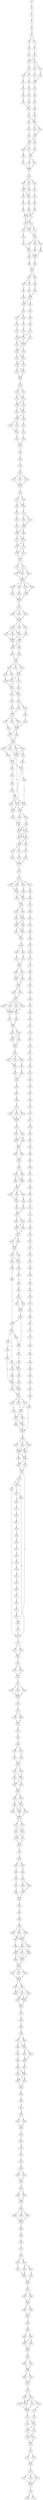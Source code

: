 strict digraph  {
	S0 -> S1 [ label = C ];
	S1 -> S2 [ label = T ];
	S2 -> S3 [ label = T ];
	S3 -> S4 [ label = C ];
	S4 -> S5 [ label = C ];
	S5 -> S6 [ label = A ];
	S5 -> S7 [ label = T ];
	S6 -> S8 [ label = A ];
	S7 -> S9 [ label = T ];
	S8 -> S10 [ label = A ];
	S9 -> S11 [ label = C ];
	S10 -> S12 [ label = A ];
	S11 -> S13 [ label = T ];
	S11 -> S12 [ label = A ];
	S12 -> S14 [ label = A ];
	S13 -> S15 [ label = T ];
	S13 -> S16 [ label = C ];
	S14 -> S17 [ label = A ];
	S14 -> S18 [ label = G ];
	S15 -> S19 [ label = C ];
	S16 -> S20 [ label = T ];
	S17 -> S21 [ label = A ];
	S18 -> S22 [ label = T ];
	S19 -> S23 [ label = C ];
	S20 -> S23 [ label = C ];
	S21 -> S24 [ label = A ];
	S22 -> S25 [ label = G ];
	S23 -> S26 [ label = T ];
	S24 -> S27 [ label = A ];
	S25 -> S28 [ label = G ];
	S26 -> S29 [ label = T ];
	S27 -> S30 [ label = T ];
	S28 -> S31 [ label = A ];
	S29 -> S32 [ label = C ];
	S30 -> S33 [ label = T ];
	S31 -> S33 [ label = T ];
	S32 -> S34 [ label = A ];
	S33 -> S35 [ label = T ];
	S34 -> S36 [ label = A ];
	S35 -> S37 [ label = T ];
	S35 -> S38 [ label = G ];
	S36 -> S38 [ label = G ];
	S37 -> S39 [ label = T ];
	S38 -> S40 [ label = G ];
	S38 -> S41 [ label = C ];
	S39 -> S42 [ label = T ];
	S40 -> S43 [ label = C ];
	S41 -> S43 [ label = C ];
	S42 -> S44 [ label = T ];
	S43 -> S44 [ label = T ];
	S43 -> S45 [ label = A ];
	S44 -> S46 [ label = G ];
	S44 -> S47 [ label = T ];
	S45 -> S48 [ label = C ];
	S46 -> S49 [ label = G ];
	S47 -> S50 [ label = C ];
	S48 -> S50 [ label = C ];
	S49 -> S51 [ label = C ];
	S50 -> S52 [ label = A ];
	S50 -> S53 [ label = G ];
	S51 -> S54 [ label = T ];
	S52 -> S54 [ label = T ];
	S53 -> S54 [ label = T ];
	S54 -> S55 [ label = C ];
	S55 -> S56 [ label = A ];
	S55 -> S57 [ label = C ];
	S55 -> S58 [ label = T ];
	S56 -> S59 [ label = T ];
	S57 -> S59 [ label = T ];
	S57 -> S60 [ label = C ];
	S58 -> S61 [ label = G ];
	S59 -> S62 [ label = T ];
	S59 -> S63 [ label = C ];
	S60 -> S62 [ label = T ];
	S61 -> S64 [ label = A ];
	S62 -> S65 [ label = G ];
	S63 -> S66 [ label = A ];
	S64 -> S67 [ label = C ];
	S65 -> S68 [ label = G ];
	S66 -> S69 [ label = T ];
	S67 -> S70 [ label = C ];
	S68 -> S71 [ label = G ];
	S68 -> S72 [ label = A ];
	S69 -> S71 [ label = G ];
	S70 -> S71 [ label = G ];
	S71 -> S73 [ label = A ];
	S71 -> S74 [ label = G ];
	S72 -> S73 [ label = A ];
	S73 -> S75 [ label = G ];
	S73 -> S76 [ label = A ];
	S74 -> S77 [ label = T ];
	S74 -> S75 [ label = G ];
	S75 -> S78 [ label = G ];
	S76 -> S79 [ label = T ];
	S77 -> S78 [ label = G ];
	S78 -> S80 [ label = A ];
	S78 -> S81 [ label = C ];
	S78 -> S82 [ label = G ];
	S79 -> S83 [ label = T ];
	S80 -> S84 [ label = A ];
	S81 -> S85 [ label = C ];
	S82 -> S86 [ label = G ];
	S83 -> S85 [ label = C ];
	S84 -> S87 [ label = A ];
	S85 -> S88 [ label = C ];
	S85 -> S87 [ label = A ];
	S86 -> S87 [ label = A ];
	S87 -> S89 [ label = T ];
	S88 -> S90 [ label = C ];
	S89 -> S91 [ label = T ];
	S90 -> S91 [ label = T ];
	S91 -> S92 [ label = C ];
	S91 -> S93 [ label = T ];
	S92 -> S94 [ label = A ];
	S92 -> S95 [ label = T ];
	S93 -> S96 [ label = G ];
	S94 -> S97 [ label = T ];
	S95 -> S98 [ label = G ];
	S96 -> S99 [ label = C ];
	S97 -> S100 [ label = T ];
	S98 -> S101 [ label = C ];
	S99 -> S100 [ label = T ];
	S100 -> S102 [ label = C ];
	S100 -> S103 [ label = A ];
	S101 -> S103 [ label = A ];
	S102 -> S104 [ label = T ];
	S103 -> S105 [ label = A ];
	S104 -> S106 [ label = G ];
	S105 -> S107 [ label = T ];
	S105 -> S108 [ label = C ];
	S106 -> S109 [ label = C ];
	S107 -> S110 [ label = T ];
	S108 -> S111 [ label = A ];
	S109 -> S112 [ label = A ];
	S110 -> S113 [ label = C ];
	S111 -> S114 [ label = G ];
	S112 -> S115 [ label = C ];
	S112 -> S116 [ label = A ];
	S113 -> S116 [ label = A ];
	S114 -> S117 [ label = G ];
	S115 -> S118 [ label = C ];
	S116 -> S119 [ label = G ];
	S116 -> S118 [ label = C ];
	S117 -> S118 [ label = C ];
	S118 -> S120 [ label = A ];
	S118 -> S121 [ label = G ];
	S119 -> S121 [ label = G ];
	S120 -> S122 [ label = G ];
	S121 -> S123 [ label = C ];
	S121 -> S122 [ label = G ];
	S122 -> S124 [ label = G ];
	S122 -> S125 [ label = A ];
	S123 -> S124 [ label = G ];
	S124 -> S126 [ label = C ];
	S124 -> S127 [ label = G ];
	S125 -> S127 [ label = G ];
	S126 -> S128 [ label = A ];
	S127 -> S128 [ label = A ];
	S128 -> S129 [ label = G ];
	S129 -> S130 [ label = A ];
	S129 -> S131 [ label = C ];
	S130 -> S132 [ label = G ];
	S130 -> S133 [ label = A ];
	S131 -> S132 [ label = G ];
	S132 -> S134 [ label = G ];
	S132 -> S135 [ label = A ];
	S133 -> S134 [ label = G ];
	S134 -> S136 [ label = A ];
	S134 -> S137 [ label = G ];
	S135 -> S137 [ label = G ];
	S136 -> S138 [ label = A ];
	S137 -> S139 [ label = G ];
	S137 -> S138 [ label = A ];
	S138 -> S140 [ label = C ];
	S138 -> S141 [ label = T ];
	S139 -> S142 [ label = A ];
	S140 -> S143 [ label = C ];
	S141 -> S143 [ label = C ];
	S142 -> S144 [ label = A ];
	S143 -> S145 [ label = A ];
	S144 -> S146 [ label = C ];
	S145 -> S147 [ label = A ];
	S146 -> S147 [ label = A ];
	S147 -> S148 [ label = G ];
	S148 -> S149 [ label = G ];
	S149 -> S150 [ label = C ];
	S150 -> S151 [ label = A ];
	S151 -> S152 [ label = G ];
	S151 -> S153 [ label = T ];
	S151 -> S154 [ label = A ];
	S152 -> S155 [ label = G ];
	S153 -> S155 [ label = G ];
	S154 -> S155 [ label = G ];
	S155 -> S156 [ label = A ];
	S156 -> S157 [ label = T ];
	S156 -> S158 [ label = A ];
	S157 -> S159 [ label = G ];
	S157 -> S160 [ label = T ];
	S158 -> S159 [ label = G ];
	S159 -> S161 [ label = A ];
	S160 -> S162 [ label = G ];
	S161 -> S163 [ label = A ];
	S161 -> S164 [ label = G ];
	S162 -> S165 [ label = C ];
	S163 -> S166 [ label = G ];
	S164 -> S166 [ label = G ];
	S165 -> S167 [ label = T ];
	S166 -> S168 [ label = A ];
	S166 -> S169 [ label = G ];
	S167 -> S168 [ label = A ];
	S168 -> S170 [ label = A ];
	S168 -> S171 [ label = G ];
	S169 -> S170 [ label = A ];
	S170 -> S172 [ label = G ];
	S170 -> S173 [ label = A ];
	S171 -> S172 [ label = G ];
	S172 -> S174 [ label = T ];
	S173 -> S174 [ label = T ];
	S173 -> S175 [ label = C ];
	S174 -> S176 [ label = T ];
	S175 -> S176 [ label = T ];
	S176 -> S177 [ label = G ];
	S176 -> S178 [ label = A ];
	S177 -> S179 [ label = C ];
	S177 -> S180 [ label = T ];
	S177 -> S181 [ label = G ];
	S178 -> S180 [ label = T ];
	S179 -> S182 [ label = T ];
	S180 -> S182 [ label = T ];
	S181 -> S182 [ label = T ];
	S182 -> S183 [ label = T ];
	S182 -> S184 [ label = A ];
	S182 -> S185 [ label = G ];
	S182 -> S186 [ label = C ];
	S183 -> S187 [ label = G ];
	S184 -> S188 [ label = T ];
	S185 -> S189 [ label = A ];
	S186 -> S188 [ label = T ];
	S187 -> S190 [ label = T ];
	S188 -> S190 [ label = T ];
	S189 -> S190 [ label = T ];
	S190 -> S191 [ label = G ];
	S191 -> S192 [ label = C ];
	S191 -> S193 [ label = A ];
	S191 -> S194 [ label = T ];
	S192 -> S195 [ label = T ];
	S193 -> S195 [ label = T ];
	S194 -> S195 [ label = T ];
	S195 -> S196 [ label = T ];
	S195 -> S197 [ label = A ];
	S195 -> S198 [ label = C ];
	S196 -> S199 [ label = G ];
	S196 -> S200 [ label = C ];
	S196 -> S201 [ label = T ];
	S197 -> S202 [ label = A ];
	S198 -> S199 [ label = G ];
	S199 -> S203 [ label = T ];
	S199 -> S204 [ label = C ];
	S200 -> S203 [ label = T ];
	S201 -> S203 [ label = T ];
	S202 -> S204 [ label = C ];
	S203 -> S205 [ label = G ];
	S204 -> S206 [ label = T ];
	S204 -> S205 [ label = G ];
	S205 -> S207 [ label = C ];
	S206 -> S208 [ label = T ];
	S207 -> S209 [ label = T ];
	S208 -> S209 [ label = T ];
	S209 -> S210 [ label = C ];
	S209 -> S211 [ label = T ];
	S209 -> S212 [ label = G ];
	S210 -> S213 [ label = G ];
	S210 -> S214 [ label = C ];
	S211 -> S215 [ label = T ];
	S212 -> S215 [ label = T ];
	S213 -> S216 [ label = C ];
	S214 -> S217 [ label = T ];
	S215 -> S216 [ label = C ];
	S215 -> S218 [ label = G ];
	S216 -> S219 [ label = T ];
	S217 -> S219 [ label = T ];
	S218 -> S220 [ label = C ];
	S219 -> S221 [ label = C ];
	S219 -> S222 [ label = T ];
	S220 -> S221 [ label = C ];
	S221 -> S223 [ label = T ];
	S222 -> S224 [ label = C ];
	S223 -> S225 [ label = C ];
	S223 -> S226 [ label = G ];
	S224 -> S227 [ label = A ];
	S225 -> S228 [ label = A ];
	S226 -> S229 [ label = G ];
	S227 -> S228 [ label = A ];
	S228 -> S230 [ label = G ];
	S228 -> S231 [ label = A ];
	S228 -> S232 [ label = C ];
	S229 -> S233 [ label = T ];
	S230 -> S234 [ label = C ];
	S231 -> S235 [ label = A ];
	S232 -> S234 [ label = C ];
	S233 -> S234 [ label = C ];
	S234 -> S236 [ label = T ];
	S234 -> S237 [ label = C ];
	S235 -> S237 [ label = C ];
	S236 -> S238 [ label = T ];
	S237 -> S238 [ label = T ];
	S238 -> S239 [ label = G ];
	S238 -> S240 [ label = T ];
	S238 -> S241 [ label = C ];
	S238 -> S242 [ label = A ];
	S239 -> S243 [ label = C ];
	S239 -> S244 [ label = T ];
	S240 -> S245 [ label = G ];
	S241 -> S243 [ label = C ];
	S242 -> S243 [ label = C ];
	S243 -> S246 [ label = T ];
	S243 -> S247 [ label = T ];
	S244 -> S248 [ label = C ];
	S245 -> S247 [ label = T ];
	S246 -> S249 [ label = G ];
	S246 -> S250 [ label = T ];
	S247 -> S251 [ label = T ];
	S247 -> S252 [ label = G ];
	S248 -> S252 [ label = G ];
	S249 -> S253 [ label = A ];
	S249 -> S254 [ label = C ];
	S250 -> S255 [ label = T ];
	S251 -> S256 [ label = T ];
	S252 -> S257 [ label = A ];
	S252 -> S258 [ label = G ];
	S253 -> S259 [ label = C ];
	S254 -> S260 [ label = T ];
	S255 -> S260 [ label = T ];
	S256 -> S261 [ label = T ];
	S257 -> S262 [ label = A ];
	S257 -> S246 [ label = T ];
	S257 -> S263 [ label = C ];
	S258 -> S263 [ label = C ];
	S259 -> S264 [ label = C ];
	S259 -> S265 [ label = T ];
	S260 -> S264 [ label = C ];
	S260 -> S265 [ label = T ];
	S261 -> S266 [ label = A ];
	S262 -> S250 [ label = T ];
	S263 -> S249 [ label = G ];
	S264 -> S267 [ label = T ];
	S264 -> S268 [ label = G ];
	S265 -> S268 [ label = G ];
	S265 -> S267 [ label = T ];
	S266 -> S257 [ label = A ];
	S267 -> S269 [ label = T ];
	S268 -> S269 [ label = T ];
	S268 -> S270 [ label = A ];
	S269 -> S271 [ label = C ];
	S269 -> S272 [ label = T ];
	S270 -> S273 [ label = A ];
	S271 -> S274 [ label = T ];
	S272 -> S275 [ label = G ];
	S273 -> S276 [ label = A ];
	S274 -> S277 [ label = C ];
	S275 -> S277 [ label = C ];
	S276 -> S277 [ label = C ];
	S277 -> S278 [ label = A ];
	S278 -> S279 [ label = G ];
	S279 -> S280 [ label = G ];
	S279 -> S281 [ label = A ];
	S279 -> S282 [ label = N ];
	S279 -> S283 [ label = C ];
	S280 -> S284 [ label = G ];
	S281 -> S284 [ label = G ];
	S282 -> S285 [ label = N ];
	S283 -> S286 [ label = T ];
	S284 -> S287 [ label = G ];
	S284 -> S288 [ label = T ];
	S285 -> S289 [ label = N ];
	S286 -> S287 [ label = G ];
	S287 -> S290 [ label = C ];
	S288 -> S290 [ label = C ];
	S289 -> S291 [ label = N ];
	S290 -> S292 [ label = C ];
	S290 -> S293 [ label = G ];
	S291 -> S294 [ label = N ];
	S292 -> S295 [ label = T ];
	S292 -> S296 [ label = A ];
	S293 -> S296 [ label = A ];
	S294 -> S297 [ label = N ];
	S295 -> S298 [ label = C ];
	S296 -> S298 [ label = C ];
	S296 -> S299 [ label = A ];
	S297 -> S300 [ label = N ];
	S298 -> S301 [ label = T ];
	S298 -> S302 [ label = C ];
	S299 -> S301 [ label = T ];
	S300 -> S303 [ label = N ];
	S301 -> S304 [ label = C ];
	S302 -> S304 [ label = C ];
	S303 -> S305 [ label = N ];
	S304 -> S306 [ label = C ];
	S305 -> S307 [ label = N ];
	S306 -> S308 [ label = G ];
	S306 -> S309 [ label = T ];
	S307 -> S310 [ label = N ];
	S308 -> S311 [ label = A ];
	S309 -> S312 [ label = G ];
	S310 -> S313 [ label = N ];
	S311 -> S314 [ label = T ];
	S312 -> S314 [ label = T ];
	S313 -> S315 [ label = N ];
	S314 -> S316 [ label = T ];
	S314 -> S317 [ label = C ];
	S315 -> S318 [ label = N ];
	S316 -> S319 [ label = C ];
	S317 -> S319 [ label = C ];
	S317 -> S320 [ label = A ];
	S318 -> S321 [ label = N ];
	S319 -> S322 [ label = T ];
	S320 -> S322 [ label = T ];
	S321 -> S323 [ label = N ];
	S322 -> S324 [ label = G ];
	S322 -> S325 [ label = C ];
	S323 -> S326 [ label = N ];
	S324 -> S327 [ label = A ];
	S325 -> S327 [ label = A ];
	S326 -> S328 [ label = N ];
	S327 -> S329 [ label = T ];
	S327 -> S330 [ label = C ];
	S327 -> S331 [ label = G ];
	S327 -> S332 [ label = A ];
	S328 -> S333 [ label = N ];
	S329 -> S334 [ label = G ];
	S330 -> S335 [ label = A ];
	S330 -> S334 [ label = G ];
	S331 -> S334 [ label = G ];
	S332 -> S334 [ label = G ];
	S333 -> S336 [ label = N ];
	S334 -> S337 [ label = G ];
	S335 -> S338 [ label = C ];
	S336 -> S339 [ label = N ];
	S337 -> S340 [ label = A ];
	S338 -> S340 [ label = A ];
	S339 -> S341 [ label = N ];
	S340 -> S342 [ label = A ];
	S340 -> S343 [ label = G ];
	S341 -> S344 [ label = N ];
	S342 -> S345 [ label = A ];
	S343 -> S346 [ label = G ];
	S343 -> S345 [ label = A ];
	S344 -> S347 [ label = N ];
	S345 -> S348 [ label = A ];
	S346 -> S348 [ label = A ];
	S347 -> S349 [ label = N ];
	S348 -> S350 [ label = G ];
	S349 -> S351 [ label = N ];
	S350 -> S352 [ label = C ];
	S350 -> S353 [ label = G ];
	S350 -> S354 [ label = T ];
	S351 -> S355 [ label = N ];
	S352 -> S356 [ label = A ];
	S353 -> S356 [ label = A ];
	S354 -> S357 [ label = T ];
	S355 -> S358 [ label = N ];
	S356 -> S359 [ label = G ];
	S357 -> S360 [ label = T ];
	S358 -> S361 [ label = N ];
	S359 -> S362 [ label = G ];
	S360 -> S362 [ label = G ];
	S361 -> S363 [ label = N ];
	S362 -> S364 [ label = C ];
	S363 -> S365 [ label = N ];
	S364 -> S366 [ label = C ];
	S365 -> S367 [ label = N ];
	S366 -> S368 [ label = A ];
	S367 -> S369 [ label = N ];
	S368 -> S370 [ label = A ];
	S369 -> S371 [ label = N ];
	S370 -> S372 [ label = A ];
	S370 -> S373 [ label = C ];
	S370 -> S374 [ label = G ];
	S371 -> S375 [ label = N ];
	S372 -> S376 [ label = C ];
	S373 -> S376 [ label = C ];
	S374 -> S376 [ label = C ];
	S375 -> S377 [ label = N ];
	S376 -> S378 [ label = A ];
	S377 -> S379 [ label = N ];
	S378 -> S380 [ label = A ];
	S378 -> S381 [ label = G ];
	S379 -> S382 [ label = N ];
	S380 -> S383 [ label = C ];
	S381 -> S384 [ label = A ];
	S381 -> S383 [ label = C ];
	S382 -> S385 [ label = N ];
	S383 -> S386 [ label = T ];
	S384 -> S386 [ label = T ];
	S385 -> S387 [ label = N ];
	S386 -> S388 [ label = C ];
	S386 -> S389 [ label = T ];
	S387 -> S390 [ label = N ];
	S388 -> S391 [ label = C ];
	S389 -> S391 [ label = C ];
	S390 -> S392 [ label = N ];
	S391 -> S393 [ label = T ];
	S392 -> S394 [ label = N ];
	S393 -> S395 [ label = G ];
	S393 -> S396 [ label = T ];
	S394 -> S397 [ label = N ];
	S395 -> S398 [ label = A ];
	S395 -> S399 [ label = C ];
	S396 -> S399 [ label = C ];
	S397 -> S400 [ label = N ];
	S398 -> S401 [ label = G ];
	S399 -> S401 [ label = G ];
	S400 -> S402 [ label = N ];
	S401 -> S403 [ label = G ];
	S401 -> S404 [ label = C ];
	S401 -> S405 [ label = A ];
	S402 -> S406 [ label = N ];
	S403 -> S407 [ label = T ];
	S404 -> S408 [ label = A ];
	S405 -> S407 [ label = T ];
	S406 -> S409 [ label = N ];
	S407 -> S410 [ label = C ];
	S408 -> S411 [ label = G ];
	S409 -> S412 [ label = N ];
	S410 -> S413 [ label = C ];
	S411 -> S413 [ label = C ];
	S412 -> S414 [ label = N ];
	S413 -> S415 [ label = C ];
	S413 -> S416 [ label = A ];
	S414 -> S417 [ label = N ];
	S415 -> S418 [ label = G ];
	S416 -> S419 [ label = A ];
	S416 -> S418 [ label = G ];
	S417 -> S420 [ label = N ];
	S418 -> S421 [ label = G ];
	S419 -> S421 [ label = G ];
	S420 -> S422 [ label = N ];
	S421 -> S423 [ label = C ];
	S421 -> S424 [ label = A ];
	S422 -> S425 [ label = N ];
	S423 -> S426 [ label = G ];
	S424 -> S426 [ label = G ];
	S425 -> S427 [ label = N ];
	S426 -> S428 [ label = C ];
	S426 -> S429 [ label = G ];
	S427 -> S430 [ label = N ];
	S428 -> S431 [ label = C ];
	S428 -> S432 [ label = A ];
	S429 -> S431 [ label = C ];
	S430 -> S433 [ label = N ];
	S431 -> S434 [ label = A ];
	S432 -> S435 [ label = G ];
	S433 -> S436 [ label = N ];
	S434 -> S437 [ label = G ];
	S435 -> S438 [ label = C ];
	S436 -> S439 [ label = N ];
	S437 -> S440 [ label = G ];
	S438 -> S441 [ label = C ];
	S439 -> S442 [ label = N ];
	S440 -> S443 [ label = A ];
	S441 -> S444 [ label = C ];
	S442 -> S445 [ label = N ];
	S443 -> S446 [ label = C ];
	S444 -> S447 [ label = A ];
	S444 -> S448 [ label = C ];
	S444 -> S449 [ label = T ];
	S445 -> S450 [ label = N ];
	S446 -> S451 [ label = A ];
	S446 -> S452 [ label = C ];
	S447 -> S453 [ label = A ];
	S447 -> S454 [ label = G ];
	S448 -> S455 [ label = C ];
	S449 -> S456 [ label = C ];
	S450 -> S457 [ label = N ];
	S451 -> S458 [ label = G ];
	S452 -> S458 [ label = G ];
	S453 -> S459 [ label = G ];
	S454 -> S460 [ label = T ];
	S455 -> S461 [ label = C ];
	S456 -> S462 [ label = C ];
	S457 -> S463 [ label = N ];
	S458 -> S464 [ label = G ];
	S459 -> S465 [ label = C ];
	S460 -> S466 [ label = G ];
	S461 -> S466 [ label = G ];
	S462 -> S467 [ label = G ];
	S463 -> S468 [ label = N ];
	S464 -> S441 [ label = C ];
	S464 -> S456 [ label = C ];
	S465 -> S469 [ label = A ];
	S466 -> S470 [ label = G ];
	S466 -> S469 [ label = A ];
	S467 -> S453 [ label = A ];
	S468 -> S471 [ label = N ];
	S469 -> S472 [ label = A ];
	S470 -> S472 [ label = A ];
	S471 -> S473 [ label = N ];
	S472 -> S474 [ label = A ];
	S472 -> S475 [ label = C ];
	S472 -> S476 [ label = G ];
	S473 -> S477 [ label = N ];
	S474 -> S478 [ label = C ];
	S475 -> S478 [ label = C ];
	S476 -> S479 [ label = G ];
	S477 -> S480 [ label = N ];
	S478 -> S481 [ label = C ];
	S478 -> S482 [ label = A ];
	S479 -> S481 [ label = C ];
	S480 -> S483 [ label = N ];
	S481 -> S484 [ label = C ];
	S481 -> S485 [ label = T ];
	S482 -> S484 [ label = C ];
	S483 -> S486 [ label = N ];
	S484 -> S487 [ label = G ];
	S485 -> S487 [ label = G ];
	S486 -> S488 [ label = N ];
	S487 -> S489 [ label = G ];
	S488 -> S490 [ label = N ];
	S489 -> S491 [ label = G ];
	S489 -> S492 [ label = C ];
	S489 -> S493 [ label = A ];
	S490 -> S494 [ label = N ];
	S491 -> S495 [ label = T ];
	S492 -> S495 [ label = T ];
	S492 -> S496 [ label = C ];
	S493 -> S495 [ label = T ];
	S494 -> S497 [ label = N ];
	S495 -> S498 [ label = T ];
	S495 -> S499 [ label = A ];
	S496 -> S499 [ label = A ];
	S497 -> S500 [ label = N ];
	S498 -> S501 [ label = C ];
	S499 -> S501 [ label = C ];
	S499 -> S502 [ label = T ];
	S500 -> S503 [ label = N ];
	S501 -> S504 [ label = C ];
	S502 -> S504 [ label = C ];
	S503 -> S487 [ label = G ];
	S504 -> S505 [ label = C ];
	S504 -> S506 [ label = C ];
	S505 -> S507 [ label = G ];
	S505 -> S508 [ label = C ];
	S505 -> S509 [ label = T ];
	S506 -> S510 [ label = C ];
	S507 -> S511 [ label = G ];
	S508 -> S512 [ label = A ];
	S509 -> S511 [ label = G ];
	S510 -> S511 [ label = G ];
	S511 -> S513 [ label = A ];
	S512 -> S514 [ label = A ];
	S513 -> S515 [ label = C ];
	S513 -> S516 [ label = T ];
	S514 -> S517 [ label = C ];
	S515 -> S518 [ label = G ];
	S516 -> S518 [ label = G ];
	S517 -> S519 [ label = C ];
	S518 -> S520 [ label = A ];
	S519 -> S521 [ label = C ];
	S520 -> S522 [ label = G ];
	S520 -> S523 [ label = A ];
	S521 -> S524 [ label = C ];
	S522 -> S525 [ label = C ];
	S523 -> S525 [ label = C ];
	S524 -> S526 [ label = A ];
	S525 -> S527 [ label = C ];
	S526 -> S528 [ label = A ];
	S527 -> S529 [ label = C ];
	S527 -> S530 [ label = G ];
	S527 -> S531 [ label = A ];
	S528 -> S532 [ label = G ];
	S529 -> S533 [ label = A ];
	S530 -> S533 [ label = A ];
	S531 -> S533 [ label = A ];
	S532 -> S534 [ label = G ];
	S533 -> S535 [ label = T ];
	S534 -> S536 [ label = C ];
	S535 -> S537 [ label = G ];
	S536 -> S538 [ label = T ];
	S537 -> S539 [ label = C ];
	S537 -> S540 [ label = A ];
	S538 -> S541 [ label = G ];
	S539 -> S542 [ label = G ];
	S540 -> S542 [ label = G ];
	S541 -> S543 [ label = G ];
	S542 -> S544 [ label = G ];
	S543 -> S545 [ label = G ];
	S544 -> S546 [ label = G ];
	S545 -> S547 [ label = C ];
	S546 -> S548 [ label = A ];
	S547 -> S549 [ label = A ];
	S548 -> S550 [ label = G ];
	S548 -> S551 [ label = A ];
	S549 -> S552 [ label = C ];
	S550 -> S553 [ label = T ];
	S551 -> S554 [ label = C ];
	S552 -> S555 [ label = G ];
	S553 -> S556 [ label = A ];
	S554 -> S556 [ label = A ];
	S555 -> S506 [ label = C ];
	S556 -> S557 [ label = C ];
	S556 -> S558 [ label = T ];
	S557 -> S559 [ label = A ];
	S557 -> S560 [ label = C ];
	S558 -> S560 [ label = C ];
	S559 -> S561 [ label = T ];
	S560 -> S561 [ label = T ];
	S560 -> S562 [ label = A ];
	S561 -> S563 [ label = G ];
	S562 -> S563 [ label = G ];
	S563 -> S564 [ label = C ];
	S563 -> S565 [ label = A ];
	S564 -> S566 [ label = A ];
	S564 -> S567 [ label = T ];
	S565 -> S567 [ label = T ];
	S566 -> S568 [ label = C ];
	S566 -> S569 [ label = T ];
	S567 -> S570 [ label = G ];
	S567 -> S568 [ label = C ];
	S568 -> S571 [ label = C ];
	S569 -> S571 [ label = C ];
	S570 -> S571 [ label = C ];
	S571 -> S572 [ label = A ];
	S571 -> S573 [ label = G ];
	S572 -> S574 [ label = C ];
	S572 -> S575 [ label = T ];
	S573 -> S574 [ label = C ];
	S574 -> S576 [ label = C ];
	S574 -> S577 [ label = A ];
	S575 -> S576 [ label = C ];
	S576 -> S578 [ label = T ];
	S577 -> S578 [ label = T ];
	S578 -> S579 [ label = G ];
	S579 -> S580 [ label = C ];
	S580 -> S581 [ label = T ];
	S580 -> S582 [ label = A ];
	S581 -> S583 [ label = C ];
	S582 -> S584 [ label = G ];
	S583 -> S585 [ label = C ];
	S584 -> S586 [ label = G ];
	S585 -> S587 [ label = G ];
	S586 -> S588 [ label = T ];
	S586 -> S589 [ label = C ];
	S587 -> S590 [ label = C ];
	S588 -> S591 [ label = G ];
	S589 -> S591 [ label = G ];
	S590 -> S592 [ label = C ];
	S591 -> S592 [ label = C ];
	S592 -> S593 [ label = T ];
	S593 -> S594 [ label = G ];
	S594 -> S595 [ label = G ];
	S595 -> S596 [ label = A ];
	S596 -> S597 [ label = G ];
	S596 -> S598 [ label = A ];
	S596 -> S599 [ label = C ];
	S597 -> S600 [ label = C ];
	S597 -> S601 [ label = G ];
	S598 -> S600 [ label = C ];
	S599 -> S600 [ label = C ];
	S600 -> S602 [ label = A ];
	S600 -> S603 [ label = G ];
	S601 -> S604 [ label = C ];
	S602 -> S605 [ label = C ];
	S602 -> S606 [ label = G ];
	S602 -> S607 [ label = T ];
	S603 -> S605 [ label = C ];
	S604 -> S606 [ label = G ];
	S605 -> S608 [ label = C ];
	S606 -> S608 [ label = C ];
	S606 -> S609 [ label = A ];
	S607 -> S608 [ label = C ];
	S608 -> S610 [ label = G ];
	S609 -> S610 [ label = G ];
	S610 -> S611 [ label = C ];
	S610 -> S612 [ label = G ];
	S610 -> S613 [ label = T ];
	S611 -> S614 [ label = G ];
	S612 -> S614 [ label = G ];
	S613 -> S614 [ label = G ];
	S614 -> S615 [ label = C ];
	S614 -> S616 [ label = T ];
	S615 -> S617 [ label = C ];
	S615 -> S618 [ label = G ];
	S615 -> S619 [ label = T ];
	S616 -> S618 [ label = G ];
	S617 -> S620 [ label = G ];
	S617 -> S621 [ label = C ];
	S618 -> S620 [ label = G ];
	S619 -> S620 [ label = G ];
	S620 -> S622 [ label = A ];
	S621 -> S622 [ label = A ];
	S622 -> S623 [ label = G ];
	S623 -> S624 [ label = G ];
	S624 -> S625 [ label = A ];
	S625 -> S626 [ label = G ];
	S626 -> S627 [ label = C ];
	S626 -> S628 [ label = A ];
	S627 -> S629 [ label = A ];
	S627 -> S630 [ label = G ];
	S628 -> S630 [ label = G ];
	S629 -> S631 [ label = G ];
	S630 -> S632 [ label = T ];
	S630 -> S633 [ label = C ];
	S631 -> S634 [ label = T ];
	S632 -> S635 [ label = A ];
	S633 -> S635 [ label = A ];
	S634 -> S636 [ label = T ];
	S635 -> S637 [ label = A ];
	S636 -> S638 [ label = T ];
	S636 -> S639 [ label = C ];
	S637 -> S639 [ label = C ];
	S638 -> S640 [ label = C ];
	S639 -> S640 [ label = C ];
	S639 -> S641 [ label = A ];
	S640 -> S642 [ label = T ];
	S641 -> S642 [ label = T ];
	S642 -> S643 [ label = G ];
	S643 -> S644 [ label = G ];
	S644 -> S645 [ label = A ];
	S645 -> S646 [ label = G ];
	S646 -> S647 [ label = C ];
	S646 -> S648 [ label = T ];
	S647 -> S649 [ label = A ];
	S648 -> S649 [ label = A ];
	S649 -> S650 [ label = C ];
	S650 -> S651 [ label = T ];
	S651 -> S652 [ label = G ];
	S652 -> S653 [ label = G ];
	S653 -> S654 [ label = C ];
	S654 -> S655 [ label = T ];
	S655 -> S656 [ label = G ];
	S655 -> S657 [ label = C ];
	S656 -> S658 [ label = A ];
	S657 -> S658 [ label = A ];
	S658 -> S659 [ label = A ];
	S659 -> S660 [ label = C ];
	S659 -> S661 [ label = T ];
	S660 -> S662 [ label = C ];
	S661 -> S662 [ label = C ];
	S662 -> S663 [ label = C ];
	S663 -> S664 [ label = T ];
	S663 -> S665 [ label = G ];
	S663 -> S666 [ label = C ];
	S664 -> S667 [ label = C ];
	S665 -> S667 [ label = C ];
	S666 -> S667 [ label = C ];
	S667 -> S668 [ label = A ];
	S668 -> S669 [ label = C ];
	S669 -> S670 [ label = T ];
	S670 -> S671 [ label = G ];
	S671 -> S672 [ label = C ];
	S672 -> S673 [ label = A ];
	S672 -> S674 [ label = C ];
	S673 -> S675 [ label = A ];
	S674 -> S676 [ label = T ];
	S674 -> S677 [ label = C ];
	S675 -> S678 [ label = G ];
	S676 -> S678 [ label = G ];
	S677 -> S679 [ label = C ];
	S678 -> S680 [ label = C ];
	S679 -> S680 [ label = C ];
	S680 -> S681 [ label = C ];
	S681 -> S682 [ label = C ];
	S681 -> S683 [ label = G ];
	S682 -> S684 [ label = C ];
	S683 -> S684 [ label = C ];
	S684 -> S685 [ label = A ];
	S684 -> S686 [ label = G ];
	S685 -> S687 [ label = C ];
	S686 -> S687 [ label = C ];
	S687 -> S688 [ label = T ];
	S688 -> S689 [ label = G ];
	S689 -> S690 [ label = T ];
	S689 -> S691 [ label = C ];
	S690 -> S692 [ label = G ];
	S691 -> S693 [ label = A ];
	S691 -> S692 [ label = G ];
	S692 -> S694 [ label = A ];
	S693 -> S694 [ label = A ];
	S694 -> S695 [ label = C ];
	S695 -> S696 [ label = A ];
	S695 -> S697 [ label = C ];
	S696 -> S698 [ label = G ];
	S697 -> S698 [ label = G ];
	S698 -> S699 [ label = G ];
	S698 -> S700 [ label = C ];
	S699 -> S701 [ label = A ];
	S700 -> S701 [ label = A ];
	S701 -> S702 [ label = A ];
	S702 -> S703 [ label = C ];
	S702 -> S704 [ label = T ];
	S703 -> S705 [ label = G ];
	S703 -> S706 [ label = T ];
	S703 -> S707 [ label = C ];
	S703 -> S708 [ label = A ];
	S704 -> S705 [ label = G ];
	S705 -> S709 [ label = T ];
	S706 -> S710 [ label = A ];
	S707 -> S709 [ label = T ];
	S708 -> S709 [ label = T ];
	S709 -> S711 [ label = G ];
	S710 -> S712 [ label = C ];
	S711 -> S713 [ label = G ];
	S711 -> S714 [ label = A ];
	S712 -> S713 [ label = G ];
	S713 -> S715 [ label = T ];
	S713 -> S716 [ label = G ];
	S714 -> S715 [ label = T ];
	S715 -> S717 [ label = C ];
	S715 -> S718 [ label = A ];
	S716 -> S718 [ label = A ];
	S717 -> S719 [ label = C ];
	S718 -> S719 [ label = C ];
	S719 -> S720 [ label = A ];
	S720 -> S721 [ label = T ];
	S720 -> S722 [ label = C ];
	S721 -> S723 [ label = C ];
	S722 -> S723 [ label = C ];
	S723 -> S724 [ label = C ];
	S724 -> S725 [ label = C ];
	S724 -> S726 [ label = G ];
	S724 -> S727 [ label = T ];
	S725 -> S728 [ label = G ];
	S726 -> S728 [ label = G ];
	S727 -> S728 [ label = G ];
	S728 -> S729 [ label = T ];
	S729 -> S730 [ label = G ];
	S729 -> S731 [ label = C ];
}

